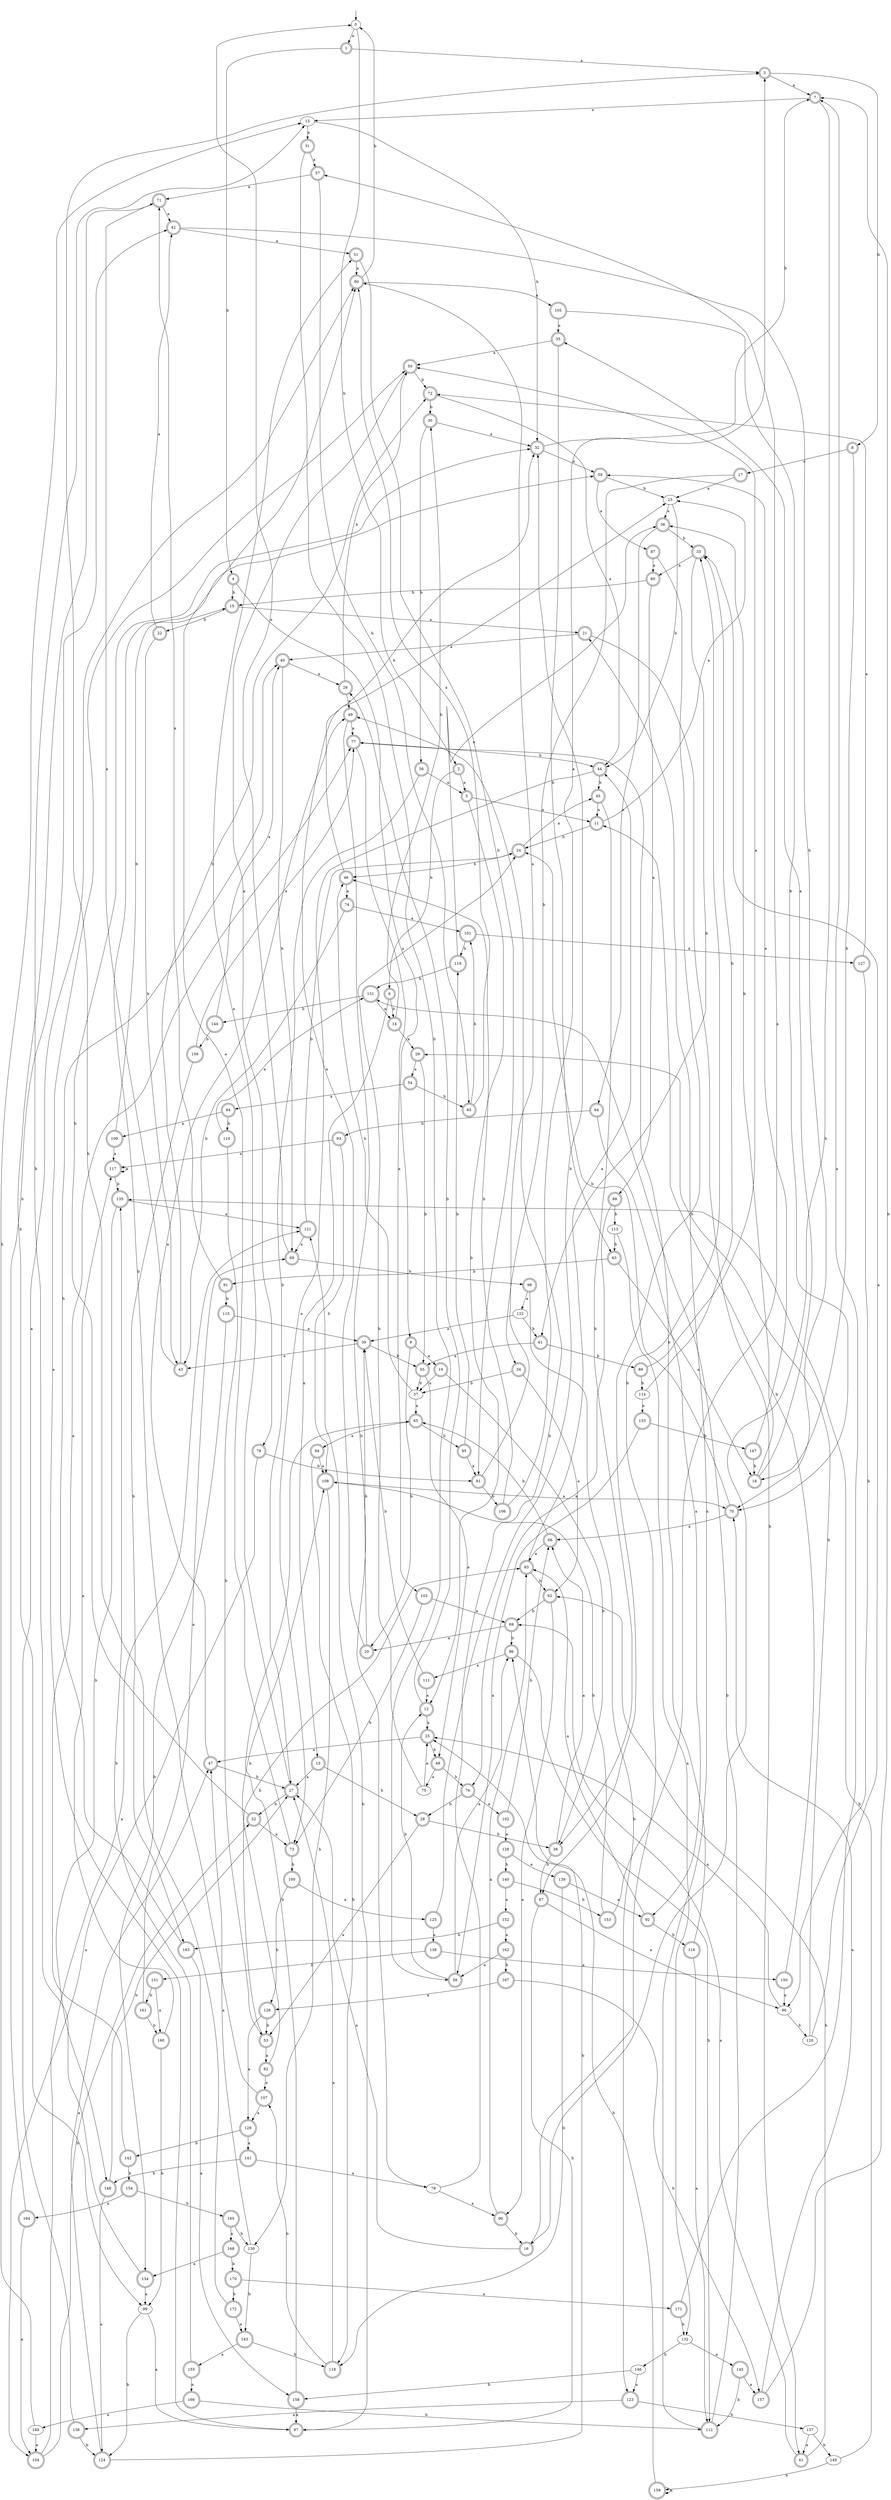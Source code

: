 digraph RandomDFA {
  __start0 [label="", shape=none];
  __start0 -> 0 [label=""];
  0 [shape=circle]
  0 -> 1 [label="a"]
  0 -> 2 [label="b"]
  1 [shape=doublecircle]
  1 -> 3 [label="a"]
  1 -> 4 [label="b"]
  2 [shape=doublecircle]
  2 -> 5 [label="a"]
  2 -> 6 [label="b"]
  3 [shape=doublecircle]
  3 -> 7 [label="a"]
  3 -> 8 [label="b"]
  4 [shape=doublecircle]
  4 -> 9 [label="a"]
  4 -> 10 [label="b"]
  5 [shape=doublecircle]
  5 -> 11 [label="a"]
  5 -> 12 [label="b"]
  6 [shape=doublecircle]
  6 -> 13 [label="a"]
  6 -> 14 [label="b"]
  7 [shape=doublecircle]
  7 -> 15 [label="a"]
  7 -> 16 [label="b"]
  8 [shape=doublecircle]
  8 -> 17 [label="a"]
  8 -> 18 [label="b"]
  9 [shape=doublecircle]
  9 -> 19 [label="a"]
  9 -> 20 [label="b"]
  10 [shape=doublecircle]
  10 -> 21 [label="a"]
  10 -> 22 [label="b"]
  11 [shape=doublecircle]
  11 -> 23 [label="a"]
  11 -> 24 [label="b"]
  12 [shape=doublecircle]
  12 -> 25 [label="a"]
  12 -> 26 [label="b"]
  13 [shape=doublecircle]
  13 -> 27 [label="a"]
  13 -> 28 [label="b"]
  14 [shape=doublecircle]
  14 -> 29 [label="a"]
  14 -> 30 [label="b"]
  15
  15 -> 31 [label="a"]
  15 -> 32 [label="b"]
  16 [shape=doublecircle]
  16 -> 27 [label="a"]
  16 -> 33 [label="b"]
  17 [shape=doublecircle]
  17 -> 23 [label="a"]
  17 -> 34 [label="b"]
  18 [shape=doublecircle]
  18 -> 35 [label="a"]
  18 -> 36 [label="b"]
  19 [shape=doublecircle]
  19 -> 37 [label="a"]
  19 -> 38 [label="b"]
  20 [shape=doublecircle]
  20 -> 23 [label="a"]
  20 -> 39 [label="b"]
  21 [shape=doublecircle]
  21 -> 40 [label="a"]
  21 -> 41 [label="b"]
  22 [shape=doublecircle]
  22 -> 42 [label="a"]
  22 -> 43 [label="b"]
  23
  23 -> 36 [label="a"]
  23 -> 44 [label="b"]
  24 [shape=doublecircle]
  24 -> 45 [label="a"]
  24 -> 46 [label="b"]
  25 [shape=doublecircle]
  25 -> 47 [label="a"]
  25 -> 48 [label="b"]
  26 [shape=doublecircle]
  26 -> 49 [label="a"]
  26 -> 50 [label="b"]
  27 [shape=doublecircle]
  27 -> 51 [label="a"]
  27 -> 52 [label="b"]
  28 [shape=doublecircle]
  28 -> 53 [label="a"]
  28 -> 38 [label="b"]
  29 [shape=doublecircle]
  29 -> 54 [label="a"]
  29 -> 55 [label="b"]
  30 [shape=doublecircle]
  30 -> 32 [label="a"]
  30 -> 56 [label="b"]
  31 [shape=doublecircle]
  31 -> 57 [label="a"]
  31 -> 58 [label="b"]
  32 [shape=doublecircle]
  32 -> 59 [label="a"]
  32 -> 7 [label="b"]
  33 [shape=doublecircle]
  33 -> 60 [label="a"]
  33 -> 61 [label="b"]
  34 [shape=doublecircle]
  34 -> 62 [label="a"]
  34 -> 37 [label="b"]
  35 [shape=doublecircle]
  35 -> 50 [label="a"]
  35 -> 63 [label="b"]
  36 [shape=doublecircle]
  36 -> 64 [label="a"]
  36 -> 33 [label="b"]
  37
  37 -> 65 [label="a"]
  37 -> 46 [label="b"]
  38 [shape=doublecircle]
  38 -> 66 [label="a"]
  38 -> 67 [label="b"]
  39 [shape=doublecircle]
  39 -> 43 [label="a"]
  39 -> 55 [label="b"]
  40 [shape=doublecircle]
  40 -> 26 [label="a"]
  40 -> 68 [label="b"]
  41 [shape=doublecircle]
  41 -> 69 [label="a"]
  41 -> 62 [label="b"]
  42 [shape=doublecircle]
  42 -> 51 [label="a"]
  42 -> 70 [label="b"]
  43 [shape=doublecircle]
  43 -> 71 [label="a"]
  43 -> 72 [label="b"]
  44 [shape=doublecircle]
  44 -> 73 [label="a"]
  44 -> 45 [label="b"]
  45 [shape=doublecircle]
  45 -> 11 [label="a"]
  45 -> 38 [label="b"]
  46 [shape=doublecircle]
  46 -> 74 [label="a"]
  46 -> 32 [label="b"]
  47 [shape=doublecircle]
  47 -> 49 [label="a"]
  47 -> 27 [label="b"]
  48 [shape=doublecircle]
  48 -> 75 [label="a"]
  48 -> 76 [label="b"]
  49 [shape=doublecircle]
  49 -> 77 [label="a"]
  49 -> 78 [label="b"]
  50 [shape=doublecircle]
  50 -> 79 [label="a"]
  50 -> 72 [label="b"]
  51 [shape=doublecircle]
  51 -> 80 [label="a"]
  51 -> 81 [label="b"]
  52 [shape=doublecircle]
  52 -> 73 [label="a"]
  52 -> 32 [label="b"]
  53 [shape=doublecircle]
  53 -> 82 [label="a"]
  53 -> 83 [label="b"]
  54 [shape=doublecircle]
  54 -> 84 [label="a"]
  54 -> 85 [label="b"]
  55 [shape=doublecircle]
  55 -> 48 [label="a"]
  55 -> 37 [label="b"]
  56 [shape=doublecircle]
  56 -> 5 [label="a"]
  56 -> 27 [label="b"]
  57 [shape=doublecircle]
  57 -> 71 [label="a"]
  57 -> 85 [label="b"]
  58 [shape=doublecircle]
  58 -> 86 [label="a"]
  58 -> 12 [label="b"]
  59 [shape=doublecircle]
  59 -> 87 [label="a"]
  59 -> 23 [label="b"]
  60 [shape=doublecircle]
  60 -> 88 [label="a"]
  60 -> 10 [label="b"]
  61 [shape=doublecircle]
  61 -> 55 [label="a"]
  61 -> 89 [label="b"]
  62 [shape=doublecircle]
  62 -> 90 [label="a"]
  62 -> 69 [label="b"]
  63 [shape=doublecircle]
  63 -> 18 [label="a"]
  63 -> 91 [label="b"]
  64 [shape=doublecircle]
  64 -> 92 [label="a"]
  64 -> 93 [label="b"]
  65 [shape=doublecircle]
  65 -> 94 [label="a"]
  65 -> 95 [label="b"]
  66 [shape=doublecircle]
  66 -> 83 [label="a"]
  66 -> 65 [label="b"]
  67 [shape=doublecircle]
  67 -> 96 [label="a"]
  67 -> 97 [label="b"]
  68 [shape=doublecircle]
  68 -> 0 [label="a"]
  68 -> 98 [label="b"]
  69 [shape=doublecircle]
  69 -> 20 [label="a"]
  69 -> 86 [label="b"]
  70 [shape=doublecircle]
  70 -> 66 [label="a"]
  70 -> 24 [label="b"]
  71 [shape=doublecircle]
  71 -> 42 [label="a"]
  71 -> 99 [label="b"]
  72 [shape=doublecircle]
  72 -> 44 [label="a"]
  72 -> 30 [label="b"]
  73 [shape=doublecircle]
  73 -> 80 [label="a"]
  73 -> 100 [label="b"]
  74 [shape=doublecircle]
  74 -> 101 [label="a"]
  74 -> 43 [label="b"]
  75
  75 -> 25 [label="a"]
  75 -> 24 [label="b"]
  76 [shape=doublecircle]
  76 -> 102 [label="a"]
  76 -> 28 [label="b"]
  77 [shape=doublecircle]
  77 -> 103 [label="a"]
  77 -> 44 [label="b"]
  78
  78 -> 90 [label="a"]
  78 -> 49 [label="b"]
  79 [shape=doublecircle]
  79 -> 104 [label="a"]
  79 -> 81 [label="b"]
  80 [shape=doublecircle]
  80 -> 105 [label="a"]
  80 -> 0 [label="b"]
  81 [shape=doublecircle]
  81 -> 80 [label="a"]
  81 -> 106 [label="b"]
  82 [shape=doublecircle]
  82 -> 107 [label="a"]
  82 -> 108 [label="b"]
  83 [shape=doublecircle]
  83 -> 44 [label="a"]
  83 -> 62 [label="b"]
  84 [shape=doublecircle]
  84 -> 109 [label="a"]
  84 -> 110 [label="b"]
  85 [shape=doublecircle]
  85 -> 80 [label="a"]
  85 -> 101 [label="b"]
  86 [shape=doublecircle]
  86 -> 111 [label="a"]
  86 -> 112 [label="b"]
  87 [shape=doublecircle]
  87 -> 60 [label="a"]
  87 -> 67 [label="b"]
  88 [shape=doublecircle]
  88 -> 76 [label="a"]
  88 -> 113 [label="b"]
  89 [shape=doublecircle]
  89 -> 50 [label="a"]
  89 -> 114 [label="b"]
  90 [shape=doublecircle]
  90 -> 83 [label="a"]
  90 -> 16 [label="b"]
  91 [shape=doublecircle]
  91 -> 71 [label="a"]
  91 -> 115 [label="b"]
  92 [shape=doublecircle]
  92 -> 83 [label="a"]
  92 -> 116 [label="b"]
  93 [shape=doublecircle]
  93 -> 117 [label="a"]
  93 -> 108 [label="b"]
  94 [shape=doublecircle]
  94 -> 108 [label="a"]
  94 -> 118 [label="b"]
  95 [shape=doublecircle]
  95 -> 81 [label="a"]
  95 -> 119 [label="b"]
  96
  96 -> 25 [label="a"]
  96 -> 120 [label="b"]
  97 [shape=doublecircle]
  97 -> 50 [label="a"]
  97 -> 121 [label="b"]
  98 [shape=doublecircle]
  98 -> 122 [label="a"]
  98 -> 123 [label="b"]
  99
  99 -> 97 [label="a"]
  99 -> 124 [label="b"]
  100 [shape=doublecircle]
  100 -> 125 [label="a"]
  100 -> 126 [label="b"]
  101 [shape=doublecircle]
  101 -> 127 [label="a"]
  101 -> 119 [label="b"]
  102 [shape=doublecircle]
  102 -> 128 [label="a"]
  102 -> 66 [label="b"]
  103 [shape=doublecircle]
  103 -> 69 [label="a"]
  103 -> 73 [label="b"]
  104 [shape=doublecircle]
  104 -> 121 [label="a"]
  104 -> 52 [label="b"]
  105 [shape=doublecircle]
  105 -> 35 [label="a"]
  105 -> 70 [label="b"]
  106 [shape=doublecircle]
  106 -> 3 [label="a"]
  106 -> 46 [label="b"]
  107 [shape=doublecircle]
  107 -> 129 [label="a"]
  107 -> 59 [label="b"]
  108 [shape=doublecircle]
  108 -> 70 [label="a"]
  108 -> 130 [label="b"]
  109 [shape=doublecircle]
  109 -> 117 [label="a"]
  109 -> 10 [label="b"]
  110 [shape=doublecircle]
  110 -> 131 [label="a"]
  110 -> 53 [label="b"]
  111 [shape=doublecircle]
  111 -> 12 [label="a"]
  111 -> 39 [label="b"]
  112 [shape=doublecircle]
  112 -> 21 [label="a"]
  112 -> 131 [label="b"]
  113
  113 -> 132 [label="a"]
  113 -> 63 [label="b"]
  114
  114 -> 133 [label="a"]
  114 -> 33 [label="b"]
  115 [shape=doublecircle]
  115 -> 39 [label="a"]
  115 -> 134 [label="b"]
  116 [shape=doublecircle]
  116 -> 112 [label="a"]
  116 -> 77 [label="b"]
  117 [shape=doublecircle]
  117 -> 117 [label="a"]
  117 -> 135 [label="b"]
  118 [shape=doublecircle]
  118 -> 27 [label="a"]
  118 -> 107 [label="b"]
  119 [shape=doublecircle]
  119 -> 36 [label="a"]
  119 -> 131 [label="b"]
  120
  120 -> 33 [label="a"]
  120 -> 29 [label="b"]
  121 [shape=doublecircle]
  121 -> 68 [label="a"]
  121 -> 24 [label="b"]
  122
  122 -> 39 [label="a"]
  122 -> 61 [label="b"]
  123 [shape=doublecircle]
  123 -> 136 [label="a"]
  123 -> 137 [label="b"]
  124 [shape=doublecircle]
  124 -> 47 [label="a"]
  124 -> 86 [label="b"]
  125 [shape=doublecircle]
  125 -> 138 [label="a"]
  125 -> 32 [label="b"]
  126 [shape=doublecircle]
  126 -> 129 [label="a"]
  126 -> 53 [label="b"]
  127 [shape=doublecircle]
  127 -> 72 [label="a"]
  127 -> 96 [label="b"]
  128 [shape=doublecircle]
  128 -> 139 [label="a"]
  128 -> 140 [label="b"]
  129 [shape=doublecircle]
  129 -> 141 [label="a"]
  129 -> 142 [label="b"]
  130
  130 -> 47 [label="a"]
  130 -> 143 [label="b"]
  131 [shape=doublecircle]
  131 -> 14 [label="a"]
  131 -> 144 [label="b"]
  132
  132 -> 145 [label="a"]
  132 -> 146 [label="b"]
  133 [shape=doublecircle]
  133 -> 58 [label="a"]
  133 -> 147 [label="b"]
  134 [shape=doublecircle]
  134 -> 99 [label="a"]
  134 -> 15 [label="b"]
  135 [shape=doublecircle]
  135 -> 121 [label="a"]
  135 -> 148 [label="b"]
  136 [shape=doublecircle]
  136 -> 80 [label="a"]
  136 -> 124 [label="b"]
  137
  137 -> 41 [label="a"]
  137 -> 149 [label="b"]
  138 [shape=doublecircle]
  138 -> 150 [label="a"]
  138 -> 151 [label="b"]
  139 [shape=doublecircle]
  139 -> 92 [label="a"]
  139 -> 118 [label="b"]
  140 [shape=doublecircle]
  140 -> 152 [label="a"]
  140 -> 153 [label="b"]
  141 [shape=doublecircle]
  141 -> 78 [label="a"]
  141 -> 148 [label="b"]
  142 [shape=doublecircle]
  142 -> 77 [label="a"]
  142 -> 154 [label="b"]
  143 [shape=doublecircle]
  143 -> 155 [label="a"]
  143 -> 118 [label="b"]
  144 [shape=doublecircle]
  144 -> 40 [label="a"]
  144 -> 156 [label="b"]
  145 [shape=doublecircle]
  145 -> 157 [label="a"]
  145 -> 112 [label="b"]
  146
  146 -> 123 [label="a"]
  146 -> 158 [label="b"]
  147 [shape=doublecircle]
  147 -> 59 [label="a"]
  147 -> 18 [label="b"]
  148 [shape=doublecircle]
  148 -> 124 [label="a"]
  148 -> 27 [label="b"]
  149
  149 -> 159 [label="a"]
  149 -> 135 [label="b"]
  150 [shape=doublecircle]
  150 -> 96 [label="a"]
  150 -> 11 [label="b"]
  151 [shape=doublecircle]
  151 -> 160 [label="a"]
  151 -> 161 [label="b"]
  152 [shape=doublecircle]
  152 -> 162 [label="a"]
  152 -> 163 [label="b"]
  153 [shape=doublecircle]
  153 -> 57 [label="a"]
  153 -> 108 [label="b"]
  154 [shape=doublecircle]
  154 -> 164 [label="a"]
  154 -> 165 [label="b"]
  155 [shape=doublecircle]
  155 -> 166 [label="a"]
  155 -> 135 [label="b"]
  156 [shape=doublecircle]
  156 -> 77 [label="a"]
  156 -> 163 [label="b"]
  157 [shape=doublecircle]
  157 -> 70 [label="a"]
  157 -> 7 [label="b"]
  158 [shape=doublecircle]
  158 -> 97 [label="a"]
  158 -> 65 [label="b"]
  159 [shape=doublecircle]
  159 -> 159 [label="a"]
  159 -> 25 [label="b"]
  160 [shape=doublecircle]
  160 -> 117 [label="a"]
  160 -> 99 [label="b"]
  161 [shape=doublecircle]
  161 -> 68 [label="a"]
  161 -> 160 [label="b"]
  162 [shape=doublecircle]
  162 -> 58 [label="a"]
  162 -> 167 [label="b"]
  163 [shape=doublecircle]
  163 -> 158 [label="a"]
  163 -> 40 [label="b"]
  164 [shape=doublecircle]
  164 -> 104 [label="a"]
  164 -> 42 [label="b"]
  165 [shape=doublecircle]
  165 -> 168 [label="a"]
  165 -> 130 [label="b"]
  166 [shape=doublecircle]
  166 -> 169 [label="a"]
  166 -> 112 [label="b"]
  167 [shape=doublecircle]
  167 -> 126 [label="a"]
  167 -> 157 [label="b"]
  168 [shape=doublecircle]
  168 -> 134 [label="a"]
  168 -> 170 [label="b"]
  169
  169 -> 104 [label="a"]
  169 -> 15 [label="b"]
  170 [shape=doublecircle]
  170 -> 171 [label="a"]
  170 -> 172 [label="b"]
  171 [shape=doublecircle]
  171 -> 7 [label="a"]
  171 -> 132 [label="b"]
  172 [shape=doublecircle]
  172 -> 143 [label="a"]
  172 -> 3 [label="b"]
}
